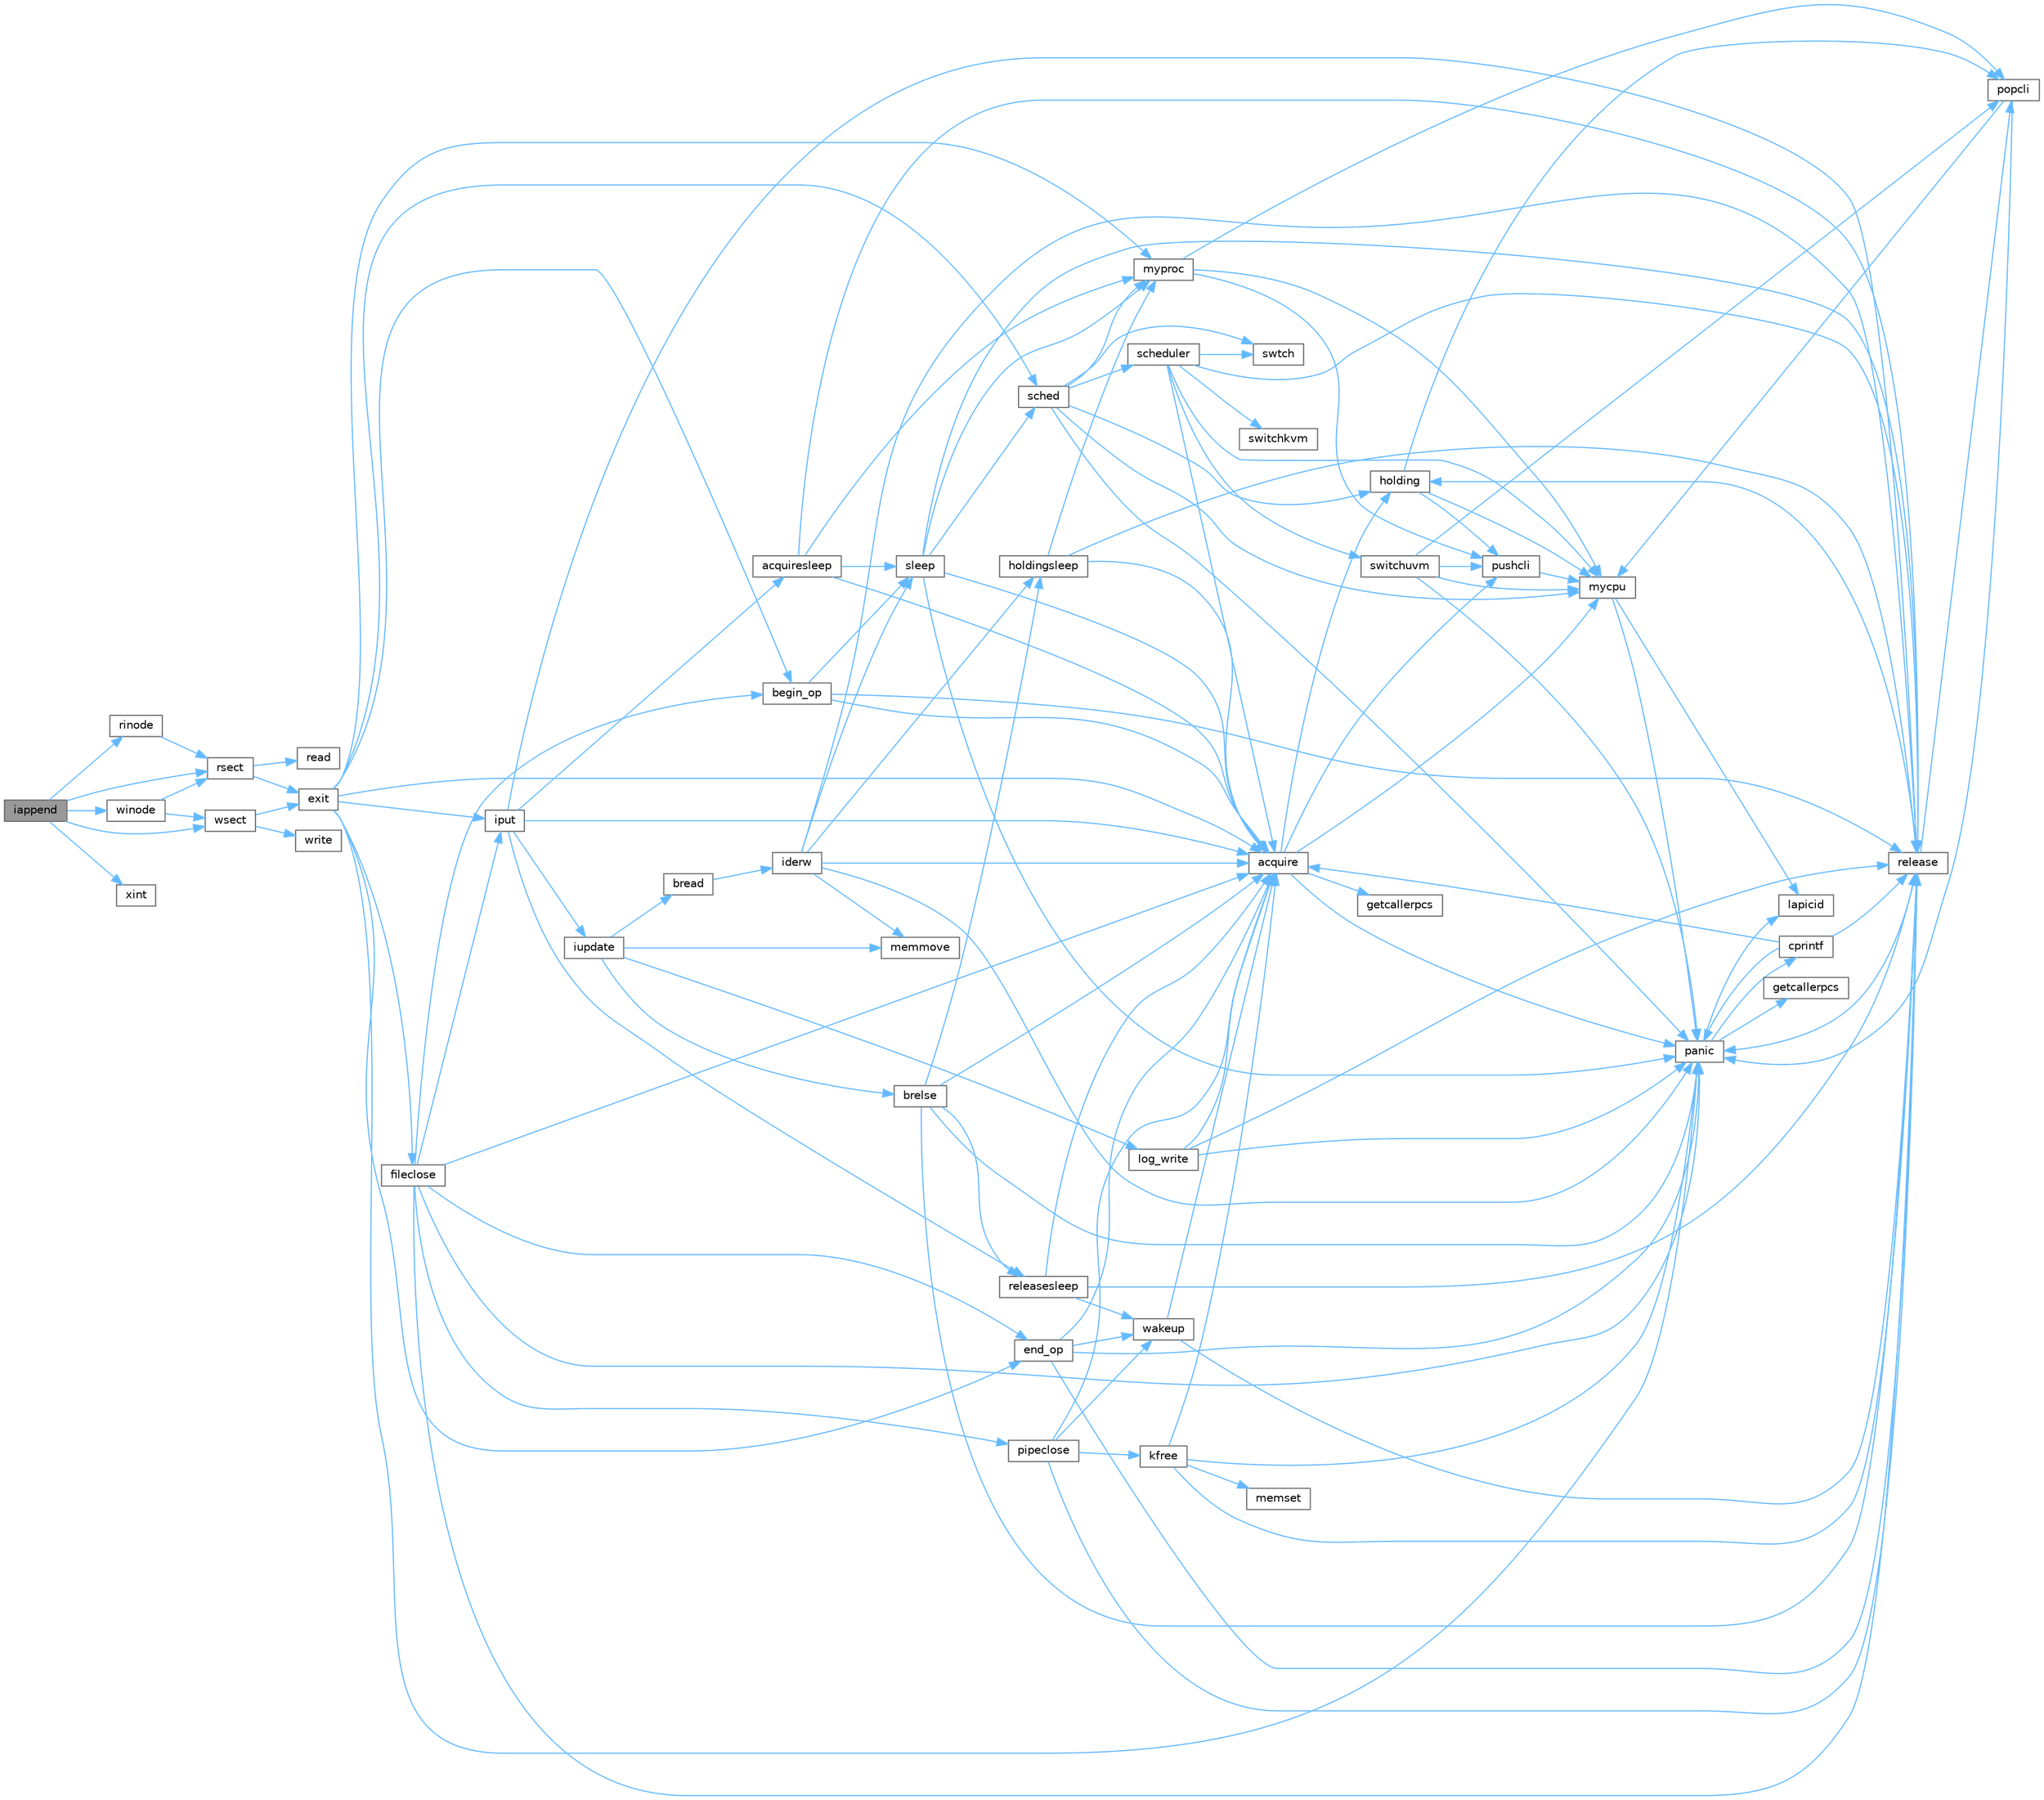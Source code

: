 digraph "iappend"
{
 // LATEX_PDF_SIZE
  bgcolor="transparent";
  edge [fontname=Helvetica,fontsize=10,labelfontname=Helvetica,labelfontsize=10];
  node [fontname=Helvetica,fontsize=10,shape=box,height=0.2,width=0.4];
  rankdir="LR";
  Node1 [id="Node000001",label="iappend",height=0.2,width=0.4,color="gray40", fillcolor="grey60", style="filled", fontcolor="black",tooltip=" "];
  Node1 -> Node2 [id="edge125_Node000001_Node000002",color="steelblue1",style="solid",tooltip=" "];
  Node2 [id="Node000002",label="rinode",height=0.2,width=0.4,color="grey40", fillcolor="white", style="filled",URL="$d7/d1f/mkfs_8c.html#a3b6cb1258a963010211a8e5ddf99defe",tooltip=" "];
  Node2 -> Node3 [id="edge126_Node000002_Node000003",color="steelblue1",style="solid",tooltip=" "];
  Node3 [id="Node000003",label="rsect",height=0.2,width=0.4,color="grey40", fillcolor="white", style="filled",URL="$d7/d1f/mkfs_8c.html#a22ea835ad23cd716a962f30e4882ee80",tooltip=" "];
  Node3 -> Node4 [id="edge127_Node000003_Node000004",color="steelblue1",style="solid",tooltip=" "];
  Node4 [id="Node000004",label="exit",height=0.2,width=0.4,color="grey40", fillcolor="white", style="filled",URL="$d3/dda/proc_8c.html#aaf98ef7cdde3a0dfb2e49919de3298b1",tooltip=" "];
  Node4 -> Node5 [id="edge128_Node000004_Node000005",color="steelblue1",style="solid",tooltip=" "];
  Node5 [id="Node000005",label="acquire",height=0.2,width=0.4,color="grey40", fillcolor="white", style="filled",URL="$d3/d2d/spinlock_8c.html#aed377f16a085b00de3a4b32392adbdfb",tooltip=" "];
  Node5 -> Node6 [id="edge129_Node000005_Node000006",color="steelblue1",style="solid",tooltip=" "];
  Node6 [id="Node000006",label="getcallerpcs",height=0.2,width=0.4,color="grey40", fillcolor="white", style="filled",URL="$d3/d2d/spinlock_8c.html#a6ac35304ea80f01086b47edcc2328010",tooltip=" "];
  Node5 -> Node7 [id="edge130_Node000005_Node000007",color="steelblue1",style="solid",tooltip=" "];
  Node7 [id="Node000007",label="holding",height=0.2,width=0.4,color="grey40", fillcolor="white", style="filled",URL="$d3/d2d/spinlock_8c.html#aea48df3e5cfb903179ad3dc78ab502d9",tooltip=" "];
  Node7 -> Node8 [id="edge131_Node000007_Node000008",color="steelblue1",style="solid",tooltip=" "];
  Node8 [id="Node000008",label="mycpu",height=0.2,width=0.4,color="grey40", fillcolor="white", style="filled",URL="$d3/dda/proc_8c.html#ad427959ad025dabd8cd393b27ec39160",tooltip=" "];
  Node8 -> Node9 [id="edge132_Node000008_Node000009",color="steelblue1",style="solid",tooltip=" "];
  Node9 [id="Node000009",label="lapicid",height=0.2,width=0.4,color="grey40", fillcolor="white", style="filled",URL="$dc/df6/lapic_8c.html#a627f7996b64f99d885244a5102c85164",tooltip=" "];
  Node8 -> Node10 [id="edge133_Node000008_Node000010",color="steelblue1",style="solid",tooltip=" "];
  Node10 [id="Node000010",label="panic",height=0.2,width=0.4,color="grey40", fillcolor="white", style="filled",URL="$d0/d56/console_8c.html#a95c0aca5d6d7487933984f08b189917a",tooltip=" "];
  Node10 -> Node11 [id="edge134_Node000010_Node000011",color="steelblue1",style="solid",tooltip=" "];
  Node11 [id="Node000011",label="cprintf",height=0.2,width=0.4,color="grey40", fillcolor="white", style="filled",URL="$d0/d56/console_8c.html#a90f0742d846503e4ed1804f1df421ec6",tooltip=" "];
  Node11 -> Node5 [id="edge135_Node000011_Node000005",color="steelblue1",style="solid",tooltip=" "];
  Node11 -> Node10 [id="edge136_Node000011_Node000010",color="steelblue1",style="solid",tooltip=" "];
  Node11 -> Node12 [id="edge137_Node000011_Node000012",color="steelblue1",style="solid",tooltip=" "];
  Node12 [id="Node000012",label="release",height=0.2,width=0.4,color="grey40", fillcolor="white", style="filled",URL="$d3/d2d/spinlock_8c.html#a1cee376aa9a00e754bf5481cd5f3d97b",tooltip=" "];
  Node12 -> Node7 [id="edge138_Node000012_Node000007",color="steelblue1",style="solid",tooltip=" "];
  Node12 -> Node10 [id="edge139_Node000012_Node000010",color="steelblue1",style="solid",tooltip=" "];
  Node12 -> Node13 [id="edge140_Node000012_Node000013",color="steelblue1",style="solid",tooltip=" "];
  Node13 [id="Node000013",label="popcli",height=0.2,width=0.4,color="grey40", fillcolor="white", style="filled",URL="$d3/d2d/spinlock_8c.html#ae3424f669269fef400ce29c3aeb43fdb",tooltip=" "];
  Node13 -> Node8 [id="edge141_Node000013_Node000008",color="steelblue1",style="solid",tooltip=" "];
  Node13 -> Node10 [id="edge142_Node000013_Node000010",color="steelblue1",style="solid",tooltip=" "];
  Node10 -> Node14 [id="edge143_Node000010_Node000014",color="steelblue1",style="solid",tooltip=" "];
  Node14 [id="Node000014",label="getcallerpcs",height=0.2,width=0.4,color="grey40", fillcolor="white", style="filled",URL="$d5/d64/defs_8h.html#a4105de9e2969515d6c6c795c4386f69f",tooltip=" "];
  Node10 -> Node9 [id="edge144_Node000010_Node000009",color="steelblue1",style="solid",tooltip=" "];
  Node7 -> Node13 [id="edge145_Node000007_Node000013",color="steelblue1",style="solid",tooltip=" "];
  Node7 -> Node15 [id="edge146_Node000007_Node000015",color="steelblue1",style="solid",tooltip=" "];
  Node15 [id="Node000015",label="pushcli",height=0.2,width=0.4,color="grey40", fillcolor="white", style="filled",URL="$d3/d2d/spinlock_8c.html#a206b749d1b7768dadce61cbcde7e0f1c",tooltip=" "];
  Node15 -> Node8 [id="edge147_Node000015_Node000008",color="steelblue1",style="solid",tooltip=" "];
  Node5 -> Node8 [id="edge148_Node000005_Node000008",color="steelblue1",style="solid",tooltip=" "];
  Node5 -> Node10 [id="edge149_Node000005_Node000010",color="steelblue1",style="solid",tooltip=" "];
  Node5 -> Node15 [id="edge150_Node000005_Node000015",color="steelblue1",style="solid",tooltip=" "];
  Node4 -> Node16 [id="edge151_Node000004_Node000016",color="steelblue1",style="solid",tooltip=" "];
  Node16 [id="Node000016",label="begin_op",height=0.2,width=0.4,color="grey40", fillcolor="white", style="filled",URL="$d7/df8/log_8c.html#ac96aa31ffc0500e749c62c4d377c21c9",tooltip=" "];
  Node16 -> Node5 [id="edge152_Node000016_Node000005",color="steelblue1",style="solid",tooltip=" "];
  Node16 -> Node12 [id="edge153_Node000016_Node000012",color="steelblue1",style="solid",tooltip=" "];
  Node16 -> Node17 [id="edge154_Node000016_Node000017",color="steelblue1",style="solid",tooltip=" "];
  Node17 [id="Node000017",label="sleep",height=0.2,width=0.4,color="grey40", fillcolor="white", style="filled",URL="$d3/dda/proc_8c.html#ae70cc0370342e46f6db3bec367232457",tooltip=" "];
  Node17 -> Node5 [id="edge155_Node000017_Node000005",color="steelblue1",style="solid",tooltip=" "];
  Node17 -> Node18 [id="edge156_Node000017_Node000018",color="steelblue1",style="solid",tooltip=" "];
  Node18 [id="Node000018",label="myproc",height=0.2,width=0.4,color="grey40", fillcolor="white", style="filled",URL="$d3/dda/proc_8c.html#a41af0935f3989aae450cf8988cd9c3a9",tooltip=" "];
  Node18 -> Node8 [id="edge157_Node000018_Node000008",color="steelblue1",style="solid",tooltip=" "];
  Node18 -> Node13 [id="edge158_Node000018_Node000013",color="steelblue1",style="solid",tooltip=" "];
  Node18 -> Node15 [id="edge159_Node000018_Node000015",color="steelblue1",style="solid",tooltip=" "];
  Node17 -> Node10 [id="edge160_Node000017_Node000010",color="steelblue1",style="solid",tooltip=" "];
  Node17 -> Node12 [id="edge161_Node000017_Node000012",color="steelblue1",style="solid",tooltip=" "];
  Node17 -> Node19 [id="edge162_Node000017_Node000019",color="steelblue1",style="solid",tooltip=" "];
  Node19 [id="Node000019",label="sched",height=0.2,width=0.4,color="grey40", fillcolor="white", style="filled",URL="$d3/dda/proc_8c.html#ad788da91743c333b5bed7c4a0dd12365",tooltip=" "];
  Node19 -> Node7 [id="edge163_Node000019_Node000007",color="steelblue1",style="solid",tooltip=" "];
  Node19 -> Node8 [id="edge164_Node000019_Node000008",color="steelblue1",style="solid",tooltip=" "];
  Node19 -> Node18 [id="edge165_Node000019_Node000018",color="steelblue1",style="solid",tooltip=" "];
  Node19 -> Node10 [id="edge166_Node000019_Node000010",color="steelblue1",style="solid",tooltip=" "];
  Node19 -> Node20 [id="edge167_Node000019_Node000020",color="steelblue1",style="solid",tooltip=" "];
  Node20 [id="Node000020",label="scheduler",height=0.2,width=0.4,color="grey40", fillcolor="white", style="filled",URL="$d3/dda/proc_8c.html#a9fa00b0be5d3c4781048861e2506eb63",tooltip=" "];
  Node20 -> Node5 [id="edge168_Node000020_Node000005",color="steelblue1",style="solid",tooltip=" "];
  Node20 -> Node8 [id="edge169_Node000020_Node000008",color="steelblue1",style="solid",tooltip=" "];
  Node20 -> Node12 [id="edge170_Node000020_Node000012",color="steelblue1",style="solid",tooltip=" "];
  Node20 -> Node21 [id="edge171_Node000020_Node000021",color="steelblue1",style="solid",tooltip=" "];
  Node21 [id="Node000021",label="switchkvm",height=0.2,width=0.4,color="grey40", fillcolor="white", style="filled",URL="$de/de9/vm_8c.html#a02ca0670bc1fe12e38453082631ff360",tooltip=" "];
  Node20 -> Node22 [id="edge172_Node000020_Node000022",color="steelblue1",style="solid",tooltip=" "];
  Node22 [id="Node000022",label="switchuvm",height=0.2,width=0.4,color="grey40", fillcolor="white", style="filled",URL="$de/de9/vm_8c.html#a87c90f0ab2a1b11c2b55f4e483bb8493",tooltip=" "];
  Node22 -> Node8 [id="edge173_Node000022_Node000008",color="steelblue1",style="solid",tooltip=" "];
  Node22 -> Node10 [id="edge174_Node000022_Node000010",color="steelblue1",style="solid",tooltip=" "];
  Node22 -> Node13 [id="edge175_Node000022_Node000013",color="steelblue1",style="solid",tooltip=" "];
  Node22 -> Node15 [id="edge176_Node000022_Node000015",color="steelblue1",style="solid",tooltip=" "];
  Node20 -> Node23 [id="edge177_Node000020_Node000023",color="steelblue1",style="solid",tooltip=" "];
  Node23 [id="Node000023",label="swtch",height=0.2,width=0.4,color="grey40", fillcolor="white", style="filled",URL="$d5/d64/defs_8h.html#a1d9e7047d3dfb57809a2541d8387705e",tooltip=" "];
  Node19 -> Node23 [id="edge178_Node000019_Node000023",color="steelblue1",style="solid",tooltip=" "];
  Node4 -> Node24 [id="edge179_Node000004_Node000024",color="steelblue1",style="solid",tooltip=" "];
  Node24 [id="Node000024",label="end_op",height=0.2,width=0.4,color="grey40", fillcolor="white", style="filled",URL="$d7/df8/log_8c.html#ac0f12be0ca0de555e60b27b06a57a65b",tooltip=" "];
  Node24 -> Node5 [id="edge180_Node000024_Node000005",color="steelblue1",style="solid",tooltip=" "];
  Node24 -> Node10 [id="edge181_Node000024_Node000010",color="steelblue1",style="solid",tooltip=" "];
  Node24 -> Node12 [id="edge182_Node000024_Node000012",color="steelblue1",style="solid",tooltip=" "];
  Node24 -> Node25 [id="edge183_Node000024_Node000025",color="steelblue1",style="solid",tooltip=" "];
  Node25 [id="Node000025",label="wakeup",height=0.2,width=0.4,color="grey40", fillcolor="white", style="filled",URL="$d3/dda/proc_8c.html#a4a34d9f03e436cfa09b88f735f6ee952",tooltip=" "];
  Node25 -> Node5 [id="edge184_Node000025_Node000005",color="steelblue1",style="solid",tooltip=" "];
  Node25 -> Node12 [id="edge185_Node000025_Node000012",color="steelblue1",style="solid",tooltip=" "];
  Node4 -> Node26 [id="edge186_Node000004_Node000026",color="steelblue1",style="solid",tooltip=" "];
  Node26 [id="Node000026",label="fileclose",height=0.2,width=0.4,color="grey40", fillcolor="white", style="filled",URL="$d6/d13/file_8c.html#ae557c81ab89c24219146144bb6adaa2c",tooltip=" "];
  Node26 -> Node5 [id="edge187_Node000026_Node000005",color="steelblue1",style="solid",tooltip=" "];
  Node26 -> Node16 [id="edge188_Node000026_Node000016",color="steelblue1",style="solid",tooltip=" "];
  Node26 -> Node24 [id="edge189_Node000026_Node000024",color="steelblue1",style="solid",tooltip=" "];
  Node26 -> Node27 [id="edge190_Node000026_Node000027",color="steelblue1",style="solid",tooltip=" "];
  Node27 [id="Node000027",label="iput",height=0.2,width=0.4,color="grey40", fillcolor="white", style="filled",URL="$d2/d5a/fs_8c.html#ab3c447f135c68e4c3c1f8d5866f6e77b",tooltip=" "];
  Node27 -> Node5 [id="edge191_Node000027_Node000005",color="steelblue1",style="solid",tooltip=" "];
  Node27 -> Node28 [id="edge192_Node000027_Node000028",color="steelblue1",style="solid",tooltip=" "];
  Node28 [id="Node000028",label="acquiresleep",height=0.2,width=0.4,color="grey40", fillcolor="white", style="filled",URL="$d8/dd1/sleeplock_8c.html#aaad2d7a86d4859982dd9a132f5128ff2",tooltip=" "];
  Node28 -> Node5 [id="edge193_Node000028_Node000005",color="steelblue1",style="solid",tooltip=" "];
  Node28 -> Node18 [id="edge194_Node000028_Node000018",color="steelblue1",style="solid",tooltip=" "];
  Node28 -> Node12 [id="edge195_Node000028_Node000012",color="steelblue1",style="solid",tooltip=" "];
  Node28 -> Node17 [id="edge196_Node000028_Node000017",color="steelblue1",style="solid",tooltip=" "];
  Node27 -> Node29 [id="edge197_Node000027_Node000029",color="steelblue1",style="solid",tooltip=" "];
  Node29 [id="Node000029",label="iupdate",height=0.2,width=0.4,color="grey40", fillcolor="white", style="filled",URL="$d2/d5a/fs_8c.html#a7220afa8e5f4bea540eb95879ea7df6e",tooltip=" "];
  Node29 -> Node30 [id="edge198_Node000029_Node000030",color="steelblue1",style="solid",tooltip=" "];
  Node30 [id="Node000030",label="bread",height=0.2,width=0.4,color="grey40", fillcolor="white", style="filled",URL="$dc/de6/bio_8c.html#a30b8d2ef2300ed8e3d879a428fe39898",tooltip=" "];
  Node30 -> Node31 [id="edge199_Node000030_Node000031",color="steelblue1",style="solid",tooltip=" "];
  Node31 [id="Node000031",label="iderw",height=0.2,width=0.4,color="grey40", fillcolor="white", style="filled",URL="$da/d9b/memide_8c.html#a7f36b008f02088c86f76e98e05b55af5",tooltip=" "];
  Node31 -> Node5 [id="edge200_Node000031_Node000005",color="steelblue1",style="solid",tooltip=" "];
  Node31 -> Node32 [id="edge201_Node000031_Node000032",color="steelblue1",style="solid",tooltip=" "];
  Node32 [id="Node000032",label="holdingsleep",height=0.2,width=0.4,color="grey40", fillcolor="white", style="filled",URL="$d8/dd1/sleeplock_8c.html#a6fdbe54cbecd8fc67d74793b27adcf05",tooltip=" "];
  Node32 -> Node5 [id="edge202_Node000032_Node000005",color="steelblue1",style="solid",tooltip=" "];
  Node32 -> Node18 [id="edge203_Node000032_Node000018",color="steelblue1",style="solid",tooltip=" "];
  Node32 -> Node12 [id="edge204_Node000032_Node000012",color="steelblue1",style="solid",tooltip=" "];
  Node31 -> Node33 [id="edge205_Node000031_Node000033",color="steelblue1",style="solid",tooltip=" "];
  Node33 [id="Node000033",label="memmove",height=0.2,width=0.4,color="grey40", fillcolor="white", style="filled",URL="$d1/db0/string_8c.html#a07f97e2ed1ce37955192d52de8f4911f",tooltip=" "];
  Node31 -> Node10 [id="edge206_Node000031_Node000010",color="steelblue1",style="solid",tooltip=" "];
  Node31 -> Node12 [id="edge207_Node000031_Node000012",color="steelblue1",style="solid",tooltip=" "];
  Node31 -> Node17 [id="edge208_Node000031_Node000017",color="steelblue1",style="solid",tooltip=" "];
  Node29 -> Node34 [id="edge209_Node000029_Node000034",color="steelblue1",style="solid",tooltip=" "];
  Node34 [id="Node000034",label="brelse",height=0.2,width=0.4,color="grey40", fillcolor="white", style="filled",URL="$dc/de6/bio_8c.html#ab5335aeb503731104314321a78a6d727",tooltip=" "];
  Node34 -> Node5 [id="edge210_Node000034_Node000005",color="steelblue1",style="solid",tooltip=" "];
  Node34 -> Node32 [id="edge211_Node000034_Node000032",color="steelblue1",style="solid",tooltip=" "];
  Node34 -> Node10 [id="edge212_Node000034_Node000010",color="steelblue1",style="solid",tooltip=" "];
  Node34 -> Node12 [id="edge213_Node000034_Node000012",color="steelblue1",style="solid",tooltip=" "];
  Node34 -> Node35 [id="edge214_Node000034_Node000035",color="steelblue1",style="solid",tooltip=" "];
  Node35 [id="Node000035",label="releasesleep",height=0.2,width=0.4,color="grey40", fillcolor="white", style="filled",URL="$d8/dd1/sleeplock_8c.html#aa997067c2c9bfef15af6fa0a10c20f4a",tooltip=" "];
  Node35 -> Node5 [id="edge215_Node000035_Node000005",color="steelblue1",style="solid",tooltip=" "];
  Node35 -> Node12 [id="edge216_Node000035_Node000012",color="steelblue1",style="solid",tooltip=" "];
  Node35 -> Node25 [id="edge217_Node000035_Node000025",color="steelblue1",style="solid",tooltip=" "];
  Node29 -> Node36 [id="edge218_Node000029_Node000036",color="steelblue1",style="solid",tooltip=" "];
  Node36 [id="Node000036",label="log_write",height=0.2,width=0.4,color="grey40", fillcolor="white", style="filled",URL="$d7/df8/log_8c.html#a7eacb0fbebe5ce4c7d3ddea15908b13d",tooltip=" "];
  Node36 -> Node5 [id="edge219_Node000036_Node000005",color="steelblue1",style="solid",tooltip=" "];
  Node36 -> Node10 [id="edge220_Node000036_Node000010",color="steelblue1",style="solid",tooltip=" "];
  Node36 -> Node12 [id="edge221_Node000036_Node000012",color="steelblue1",style="solid",tooltip=" "];
  Node29 -> Node33 [id="edge222_Node000029_Node000033",color="steelblue1",style="solid",tooltip=" "];
  Node27 -> Node12 [id="edge223_Node000027_Node000012",color="steelblue1",style="solid",tooltip=" "];
  Node27 -> Node35 [id="edge224_Node000027_Node000035",color="steelblue1",style="solid",tooltip=" "];
  Node26 -> Node10 [id="edge225_Node000026_Node000010",color="steelblue1",style="solid",tooltip=" "];
  Node26 -> Node37 [id="edge226_Node000026_Node000037",color="steelblue1",style="solid",tooltip=" "];
  Node37 [id="Node000037",label="pipeclose",height=0.2,width=0.4,color="grey40", fillcolor="white", style="filled",URL="$d1/d47/pipe_8c.html#a48642f54734698f6f881ee07723292cb",tooltip=" "];
  Node37 -> Node5 [id="edge227_Node000037_Node000005",color="steelblue1",style="solid",tooltip=" "];
  Node37 -> Node38 [id="edge228_Node000037_Node000038",color="steelblue1",style="solid",tooltip=" "];
  Node38 [id="Node000038",label="kfree",height=0.2,width=0.4,color="grey40", fillcolor="white", style="filled",URL="$d4/def/kalloc_8c.html#aced59ecf8411235f6dffc065236711a5",tooltip=" "];
  Node38 -> Node5 [id="edge229_Node000038_Node000005",color="steelblue1",style="solid",tooltip=" "];
  Node38 -> Node39 [id="edge230_Node000038_Node000039",color="steelblue1",style="solid",tooltip=" "];
  Node39 [id="Node000039",label="memset",height=0.2,width=0.4,color="grey40", fillcolor="white", style="filled",URL="$db/d8a/ulib_8c.html#aa9cdc2409c15ccd5ee3b2031576f4093",tooltip=" "];
  Node38 -> Node10 [id="edge231_Node000038_Node000010",color="steelblue1",style="solid",tooltip=" "];
  Node38 -> Node12 [id="edge232_Node000038_Node000012",color="steelblue1",style="solid",tooltip=" "];
  Node37 -> Node12 [id="edge233_Node000037_Node000012",color="steelblue1",style="solid",tooltip=" "];
  Node37 -> Node25 [id="edge234_Node000037_Node000025",color="steelblue1",style="solid",tooltip=" "];
  Node26 -> Node12 [id="edge235_Node000026_Node000012",color="steelblue1",style="solid",tooltip=" "];
  Node4 -> Node27 [id="edge236_Node000004_Node000027",color="steelblue1",style="solid",tooltip=" "];
  Node4 -> Node18 [id="edge237_Node000004_Node000018",color="steelblue1",style="solid",tooltip=" "];
  Node4 -> Node10 [id="edge238_Node000004_Node000010",color="steelblue1",style="solid",tooltip=" "];
  Node4 -> Node19 [id="edge239_Node000004_Node000019",color="steelblue1",style="solid",tooltip=" "];
  Node3 -> Node40 [id="edge240_Node000003_Node000040",color="steelblue1",style="solid",tooltip=" "];
  Node40 [id="Node000040",label="read",height=0.2,width=0.4,color="grey40", fillcolor="white", style="filled",URL="$d8/ddb/user_8h.html#a2d73522d6354b8a141ecfaa9585a0c77",tooltip=" "];
  Node1 -> Node3 [id="edge241_Node000001_Node000003",color="steelblue1",style="solid",tooltip=" "];
  Node1 -> Node41 [id="edge242_Node000001_Node000041",color="steelblue1",style="solid",tooltip=" "];
  Node41 [id="Node000041",label="winode",height=0.2,width=0.4,color="grey40", fillcolor="white", style="filled",URL="$d7/d1f/mkfs_8c.html#a2540c48cea7dc865909cfb3f8450a887",tooltip=" "];
  Node41 -> Node3 [id="edge243_Node000041_Node000003",color="steelblue1",style="solid",tooltip=" "];
  Node41 -> Node42 [id="edge244_Node000041_Node000042",color="steelblue1",style="solid",tooltip=" "];
  Node42 [id="Node000042",label="wsect",height=0.2,width=0.4,color="grey40", fillcolor="white", style="filled",URL="$d7/d1f/mkfs_8c.html#ac62d827d836d1807e4d6f365f32348bb",tooltip=" "];
  Node42 -> Node4 [id="edge245_Node000042_Node000004",color="steelblue1",style="solid",tooltip=" "];
  Node42 -> Node43 [id="edge246_Node000042_Node000043",color="steelblue1",style="solid",tooltip=" "];
  Node43 [id="Node000043",label="write",height=0.2,width=0.4,color="grey40", fillcolor="white", style="filled",URL="$d8/ddb/user_8h.html#ae57e95d717eb7386cd8b935a0c136abe",tooltip=" "];
  Node1 -> Node42 [id="edge247_Node000001_Node000042",color="steelblue1",style="solid",tooltip=" "];
  Node1 -> Node44 [id="edge248_Node000001_Node000044",color="steelblue1",style="solid",tooltip=" "];
  Node44 [id="Node000044",label="xint",height=0.2,width=0.4,color="grey40", fillcolor="white", style="filled",URL="$d7/d1f/mkfs_8c.html#a0cb088f1b4dabee9a6056b88a8f813ef",tooltip=" "];
}
